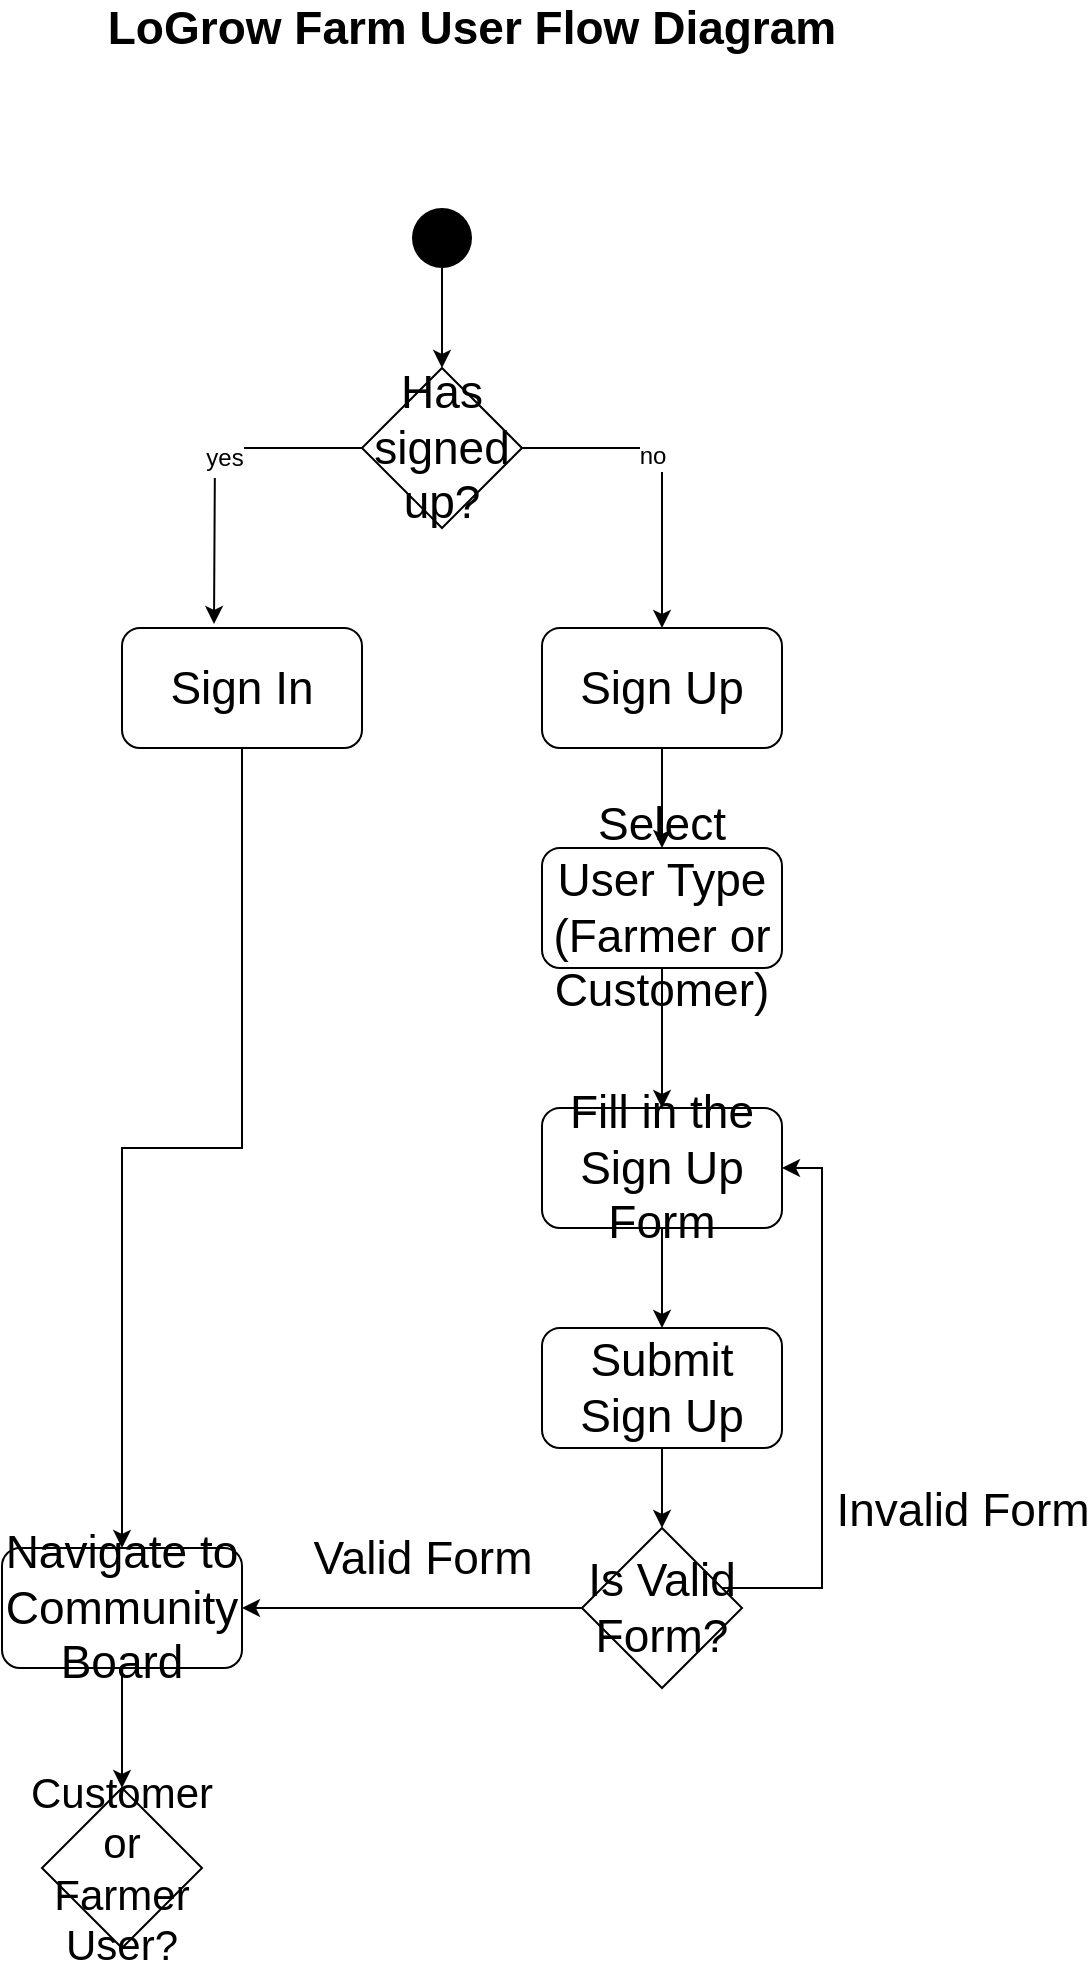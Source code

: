 <mxfile version="13.9.9" type="device"><diagram id="C5RBs43oDa-KdzZeNtuy" name="User Flow"><mxGraphModel dx="782" dy="497" grid="1" gridSize="10" guides="1" tooltips="1" connect="1" arrows="1" fold="1" page="1" pageScale="1" pageWidth="827" pageHeight="1169" math="0" shadow="0"><root><mxCell id="WIyWlLk6GJQsqaUBKTNV-0"/><mxCell id="WIyWlLk6GJQsqaUBKTNV-1" parent="WIyWlLk6GJQsqaUBKTNV-0"/><mxCell id="eyHZj45Z1vchn3XjPUR3-0" value="LoGrow Farm User Flow Diagram" style="text;html=1;strokeColor=none;fillColor=none;align=center;verticalAlign=middle;whiteSpace=wrap;rounded=0;fontSize=23;fontStyle=1" vertex="1" parent="WIyWlLk6GJQsqaUBKTNV-1"><mxGeometry x="150" y="70" width="430" height="20" as="geometry"/></mxCell><mxCell id="eyHZj45Z1vchn3XjPUR3-32" style="edgeStyle=orthogonalEdgeStyle;rounded=0;orthogonalLoop=1;jettySize=auto;html=1;fontSize=21;" edge="1" parent="WIyWlLk6GJQsqaUBKTNV-1" source="eyHZj45Z1vchn3XjPUR3-6" target="eyHZj45Z1vchn3XjPUR3-21"><mxGeometry relative="1" as="geometry"/></mxCell><mxCell id="eyHZj45Z1vchn3XjPUR3-6" value="Sign In" style="rounded=1;whiteSpace=wrap;html=1;fontSize=23;" vertex="1" parent="WIyWlLk6GJQsqaUBKTNV-1"><mxGeometry x="190" y="380" width="120" height="60" as="geometry"/></mxCell><mxCell id="eyHZj45Z1vchn3XjPUR3-11" style="edgeStyle=orthogonalEdgeStyle;rounded=0;orthogonalLoop=1;jettySize=auto;html=1;fontSize=23;" edge="1" parent="WIyWlLk6GJQsqaUBKTNV-1" source="eyHZj45Z1vchn3XjPUR3-7"><mxGeometry relative="1" as="geometry"><mxPoint x="236" y="378" as="targetPoint"/></mxGeometry></mxCell><mxCell id="eyHZj45Z1vchn3XjPUR3-14" value="&lt;font style=&quot;font-size: 12px&quot;&gt;yes&lt;/font&gt;" style="edgeLabel;html=1;align=center;verticalAlign=middle;resizable=0;points=[];fontSize=23;" vertex="1" connectable="0" parent="eyHZj45Z1vchn3XjPUR3-11"><mxGeometry x="-0.012" y="4" relative="1" as="geometry"><mxPoint y="-6" as="offset"/></mxGeometry></mxCell><mxCell id="eyHZj45Z1vchn3XjPUR3-12" style="edgeStyle=orthogonalEdgeStyle;rounded=0;orthogonalLoop=1;jettySize=auto;html=1;fontSize=23;" edge="1" parent="WIyWlLk6GJQsqaUBKTNV-1" source="eyHZj45Z1vchn3XjPUR3-7" target="eyHZj45Z1vchn3XjPUR3-10"><mxGeometry relative="1" as="geometry"/></mxCell><mxCell id="eyHZj45Z1vchn3XjPUR3-15" value="no" style="edgeLabel;html=1;align=center;verticalAlign=middle;resizable=0;points=[];fontSize=12;" vertex="1" connectable="0" parent="eyHZj45Z1vchn3XjPUR3-12"><mxGeometry x="-0.192" y="-4" relative="1" as="geometry"><mxPoint as="offset"/></mxGeometry></mxCell><mxCell id="eyHZj45Z1vchn3XjPUR3-7" value="Has signed up?" style="rhombus;whiteSpace=wrap;html=1;fontSize=23;" vertex="1" parent="WIyWlLk6GJQsqaUBKTNV-1"><mxGeometry x="310" y="250" width="80" height="80" as="geometry"/></mxCell><mxCell id="eyHZj45Z1vchn3XjPUR3-24" style="edgeStyle=orthogonalEdgeStyle;rounded=0;orthogonalLoop=1;jettySize=auto;html=1;fontSize=23;" edge="1" parent="WIyWlLk6GJQsqaUBKTNV-1" source="eyHZj45Z1vchn3XjPUR3-10" target="eyHZj45Z1vchn3XjPUR3-17"><mxGeometry relative="1" as="geometry"/></mxCell><mxCell id="eyHZj45Z1vchn3XjPUR3-10" value="Sign Up" style="rounded=1;whiteSpace=wrap;html=1;fontSize=23;" vertex="1" parent="WIyWlLk6GJQsqaUBKTNV-1"><mxGeometry x="400" y="380" width="120" height="60" as="geometry"/></mxCell><mxCell id="eyHZj45Z1vchn3XjPUR3-25" style="edgeStyle=orthogonalEdgeStyle;rounded=0;orthogonalLoop=1;jettySize=auto;html=1;entryX=0.5;entryY=0;entryDx=0;entryDy=0;fontSize=23;" edge="1" parent="WIyWlLk6GJQsqaUBKTNV-1" source="eyHZj45Z1vchn3XjPUR3-17" target="eyHZj45Z1vchn3XjPUR3-18"><mxGeometry relative="1" as="geometry"/></mxCell><mxCell id="eyHZj45Z1vchn3XjPUR3-17" value="Select User Type (Farmer or Customer)" style="rounded=1;whiteSpace=wrap;html=1;fontSize=23;" vertex="1" parent="WIyWlLk6GJQsqaUBKTNV-1"><mxGeometry x="400" y="490" width="120" height="60" as="geometry"/></mxCell><mxCell id="eyHZj45Z1vchn3XjPUR3-26" style="edgeStyle=orthogonalEdgeStyle;rounded=0;orthogonalLoop=1;jettySize=auto;html=1;entryX=0.5;entryY=0;entryDx=0;entryDy=0;fontSize=23;" edge="1" parent="WIyWlLk6GJQsqaUBKTNV-1" source="eyHZj45Z1vchn3XjPUR3-18" target="eyHZj45Z1vchn3XjPUR3-19"><mxGeometry relative="1" as="geometry"/></mxCell><mxCell id="eyHZj45Z1vchn3XjPUR3-18" value="Fill in the Sign Up Form" style="rounded=1;whiteSpace=wrap;html=1;fontSize=23;" vertex="1" parent="WIyWlLk6GJQsqaUBKTNV-1"><mxGeometry x="400" y="620" width="120" height="60" as="geometry"/></mxCell><mxCell id="eyHZj45Z1vchn3XjPUR3-27" style="edgeStyle=orthogonalEdgeStyle;rounded=0;orthogonalLoop=1;jettySize=auto;html=1;entryX=0.5;entryY=0;entryDx=0;entryDy=0;fontSize=23;" edge="1" parent="WIyWlLk6GJQsqaUBKTNV-1" source="eyHZj45Z1vchn3XjPUR3-19" target="eyHZj45Z1vchn3XjPUR3-20"><mxGeometry relative="1" as="geometry"/></mxCell><mxCell id="eyHZj45Z1vchn3XjPUR3-19" value="Submit Sign Up" style="rounded=1;whiteSpace=wrap;html=1;fontSize=23;" vertex="1" parent="WIyWlLk6GJQsqaUBKTNV-1"><mxGeometry x="400" y="730" width="120" height="60" as="geometry"/></mxCell><mxCell id="eyHZj45Z1vchn3XjPUR3-22" style="edgeStyle=orthogonalEdgeStyle;rounded=0;orthogonalLoop=1;jettySize=auto;html=1;entryX=1;entryY=0.5;entryDx=0;entryDy=0;fontSize=23;" edge="1" parent="WIyWlLk6GJQsqaUBKTNV-1" source="eyHZj45Z1vchn3XjPUR3-20" target="eyHZj45Z1vchn3XjPUR3-18"><mxGeometry relative="1" as="geometry"><Array as="points"><mxPoint x="540" y="860"/><mxPoint x="540" y="650"/></Array></mxGeometry></mxCell><mxCell id="eyHZj45Z1vchn3XjPUR3-28" value="Invalid Form" style="edgeLabel;html=1;align=center;verticalAlign=middle;resizable=0;points=[];fontSize=23;" vertex="1" connectable="0" parent="eyHZj45Z1vchn3XjPUR3-22"><mxGeometry x="0.005" y="-2" relative="1" as="geometry"><mxPoint x="68" y="51" as="offset"/></mxGeometry></mxCell><mxCell id="eyHZj45Z1vchn3XjPUR3-31" style="edgeStyle=orthogonalEdgeStyle;rounded=0;orthogonalLoop=1;jettySize=auto;html=1;entryX=1;entryY=0.5;entryDx=0;entryDy=0;fontSize=23;" edge="1" parent="WIyWlLk6GJQsqaUBKTNV-1" source="eyHZj45Z1vchn3XjPUR3-20" target="eyHZj45Z1vchn3XjPUR3-21"><mxGeometry relative="1" as="geometry"/></mxCell><mxCell id="eyHZj45Z1vchn3XjPUR3-20" value="Is Valid Form?" style="rhombus;whiteSpace=wrap;html=1;fontSize=23;" vertex="1" parent="WIyWlLk6GJQsqaUBKTNV-1"><mxGeometry x="420" y="830" width="80" height="80" as="geometry"/></mxCell><mxCell id="eyHZj45Z1vchn3XjPUR3-34" style="edgeStyle=orthogonalEdgeStyle;rounded=0;orthogonalLoop=1;jettySize=auto;html=1;entryX=0.5;entryY=0;entryDx=0;entryDy=0;fontSize=21;" edge="1" parent="WIyWlLk6GJQsqaUBKTNV-1" source="eyHZj45Z1vchn3XjPUR3-21" target="eyHZj45Z1vchn3XjPUR3-33"><mxGeometry relative="1" as="geometry"/></mxCell><mxCell id="eyHZj45Z1vchn3XjPUR3-21" value="Navigate to Community Board" style="rounded=1;whiteSpace=wrap;html=1;fontSize=23;" vertex="1" parent="WIyWlLk6GJQsqaUBKTNV-1"><mxGeometry x="130" y="840" width="120" height="60" as="geometry"/></mxCell><mxCell id="eyHZj45Z1vchn3XjPUR3-29" value="Valid Form" style="text;html=1;align=center;verticalAlign=middle;resizable=0;points=[];autosize=1;fontSize=23;" vertex="1" parent="WIyWlLk6GJQsqaUBKTNV-1"><mxGeometry x="280" y="830" width="120" height="30" as="geometry"/></mxCell><mxCell id="eyHZj45Z1vchn3XjPUR3-33" value="Customer or Farmer User?" style="rhombus;whiteSpace=wrap;html=1;fontSize=21;" vertex="1" parent="WIyWlLk6GJQsqaUBKTNV-1"><mxGeometry x="150" y="960" width="80" height="80" as="geometry"/></mxCell><mxCell id="eyHZj45Z1vchn3XjPUR3-37" style="edgeStyle=orthogonalEdgeStyle;rounded=0;orthogonalLoop=1;jettySize=auto;html=1;entryX=0.5;entryY=0;entryDx=0;entryDy=0;fontSize=21;" edge="1" parent="WIyWlLk6GJQsqaUBKTNV-1" source="eyHZj45Z1vchn3XjPUR3-35" target="eyHZj45Z1vchn3XjPUR3-7"><mxGeometry relative="1" as="geometry"/></mxCell><mxCell id="eyHZj45Z1vchn3XjPUR3-35" value="" style="ellipse;fillColor=#000000;strokeColor=none;fontSize=21;" vertex="1" parent="WIyWlLk6GJQsqaUBKTNV-1"><mxGeometry x="335" y="170" width="30" height="30" as="geometry"/></mxCell></root></mxGraphModel></diagram></mxfile>